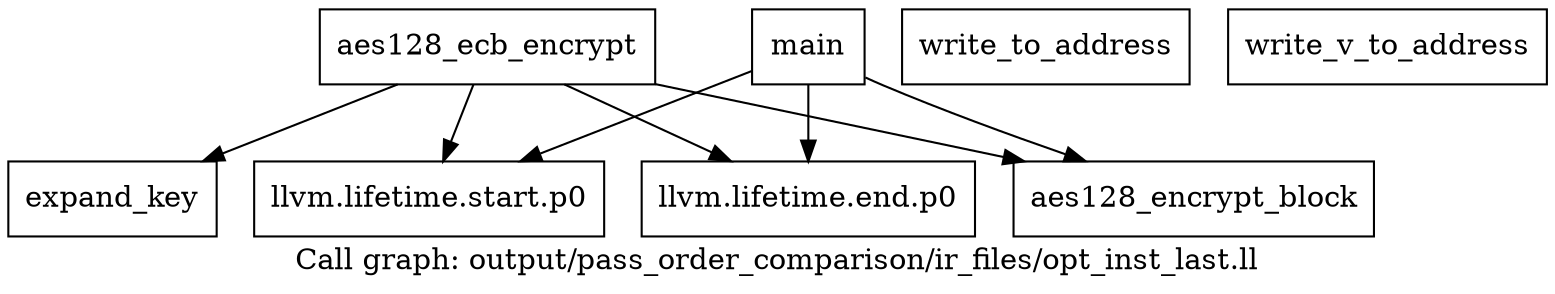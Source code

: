 digraph "Call graph: output/pass_order_comparison/ir_files/opt_inst_last.ll" {
	label="Call graph: output/pass_order_comparison/ir_files/opt_inst_last.ll";

	Node0x1b09b490 [shape=record,label="{expand_key}"];
	Node0x1b09b1f0 [shape=record,label="{llvm.lifetime.start.p0}"];
	Node0x1b09adf0 [shape=record,label="{llvm.lifetime.end.p0}"];
	Node0x1b09aa30 [shape=record,label="{aes128_encrypt_block}"];
	Node0x1b099d20 [shape=record,label="{main}"];
	Node0x1b099d20 -> Node0x1b09b1f0;
	Node0x1b099d20 -> Node0x1b09adf0;
	Node0x1b099d20 -> Node0x1b09aa30;
	Node0x1b09a620 [shape=record,label="{aes128_ecb_encrypt}"];
	Node0x1b09a620 -> Node0x1b09b1f0;
	Node0x1b09a620 -> Node0x1b09b490;
	Node0x1b09a620 -> Node0x1b09adf0;
	Node0x1b09a620 -> Node0x1b09aa30;
	Node0x1b09a380 [shape=record,label="{write_to_address}"];
	Node0x1b099fc0 [shape=record,label="{write_v_to_address}"];
}
